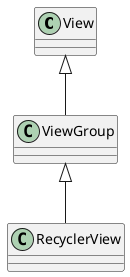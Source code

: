 @startuml

class View
class ViewGroup
class RecyclerView

View <|-- ViewGroup
ViewGroup <|-- RecyclerView

@enduml